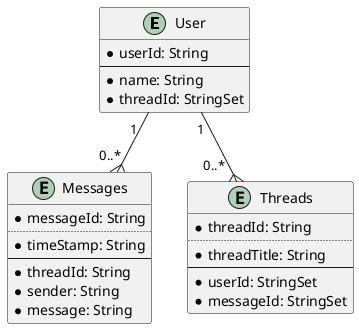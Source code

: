 ' This file was created by Raymond Morales

@startuml
entity User {
  * userId: String
  --
  * name: String
  * threadId: StringSet
}
entity Messages {
  * messageId: String
  ..
  * timeStamp: String
  --
  * threadId: String
  * sender: String
  * message: String
}
entity Threads {
  * threadId: String
  ..
  * threadTitle: String
  --
  * userId: StringSet
  * messageId: StringSet
}

User "1  " --{ "0..*" Messages
User "1" --{ "0..*  " Threads
@enduml